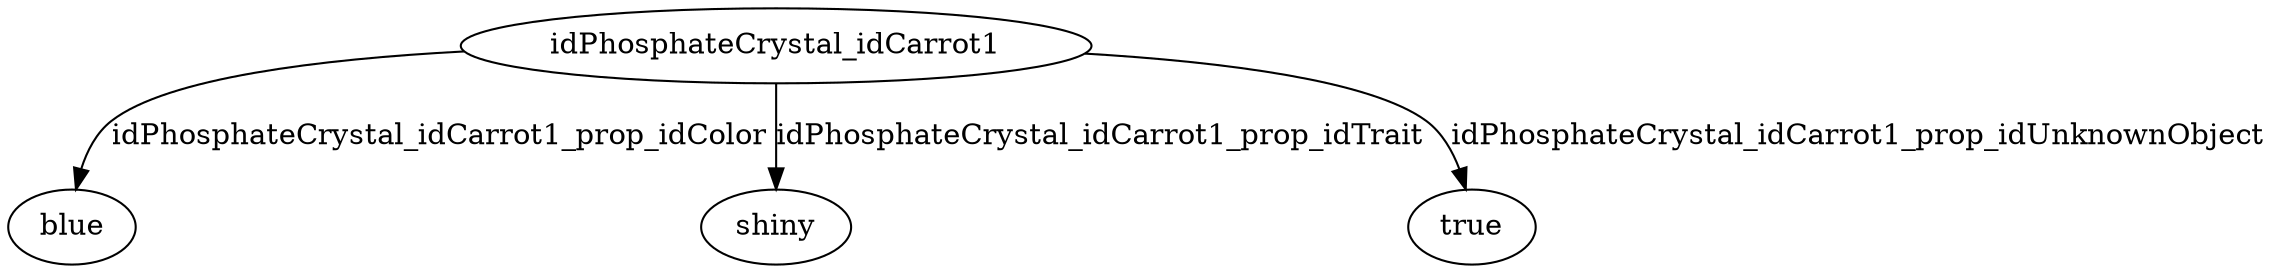strict digraph  {
idPhosphateCrystal_idCarrot1 [node_type=entity_node, root=root];
blue;
shiny;
true;
idPhosphateCrystal_idCarrot1 -> blue  [edge_type=property, label=idPhosphateCrystal_idCarrot1_prop_idColor];
idPhosphateCrystal_idCarrot1 -> shiny  [edge_type=property, label=idPhosphateCrystal_idCarrot1_prop_idTrait];
idPhosphateCrystal_idCarrot1 -> true  [edge_type=property, label=idPhosphateCrystal_idCarrot1_prop_idUnknownObject];
}
